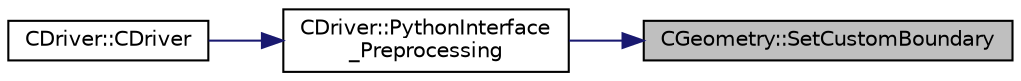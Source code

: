 digraph "CGeometry::SetCustomBoundary"
{
 // LATEX_PDF_SIZE
  edge [fontname="Helvetica",fontsize="10",labelfontname="Helvetica",labelfontsize="10"];
  node [fontname="Helvetica",fontsize="10",shape=record];
  rankdir="RL";
  Node1 [label="CGeometry::SetCustomBoundary",height=0.2,width=0.4,color="black", fillcolor="grey75", style="filled", fontcolor="black",tooltip="Set the data containers for customized boundary conditions."];
  Node1 -> Node2 [dir="back",color="midnightblue",fontsize="10",style="solid",fontname="Helvetica"];
  Node2 [label="CDriver::PythonInterface\l_Preprocessing",height=0.2,width=0.4,color="black", fillcolor="white", style="filled",URL="$classCDriver.html#aff17f90d1f041cac6ddaf9d3f7450dbe",tooltip="Initialize Python interface functionalities."];
  Node2 -> Node3 [dir="back",color="midnightblue",fontsize="10",style="solid",fontname="Helvetica"];
  Node3 [label="CDriver::CDriver",height=0.2,width=0.4,color="black", fillcolor="white", style="filled",URL="$classCDriver.html#a3fca4a013a6efa9bbb38fe78a86b5f3d",tooltip="Constructor of the class."];
}
